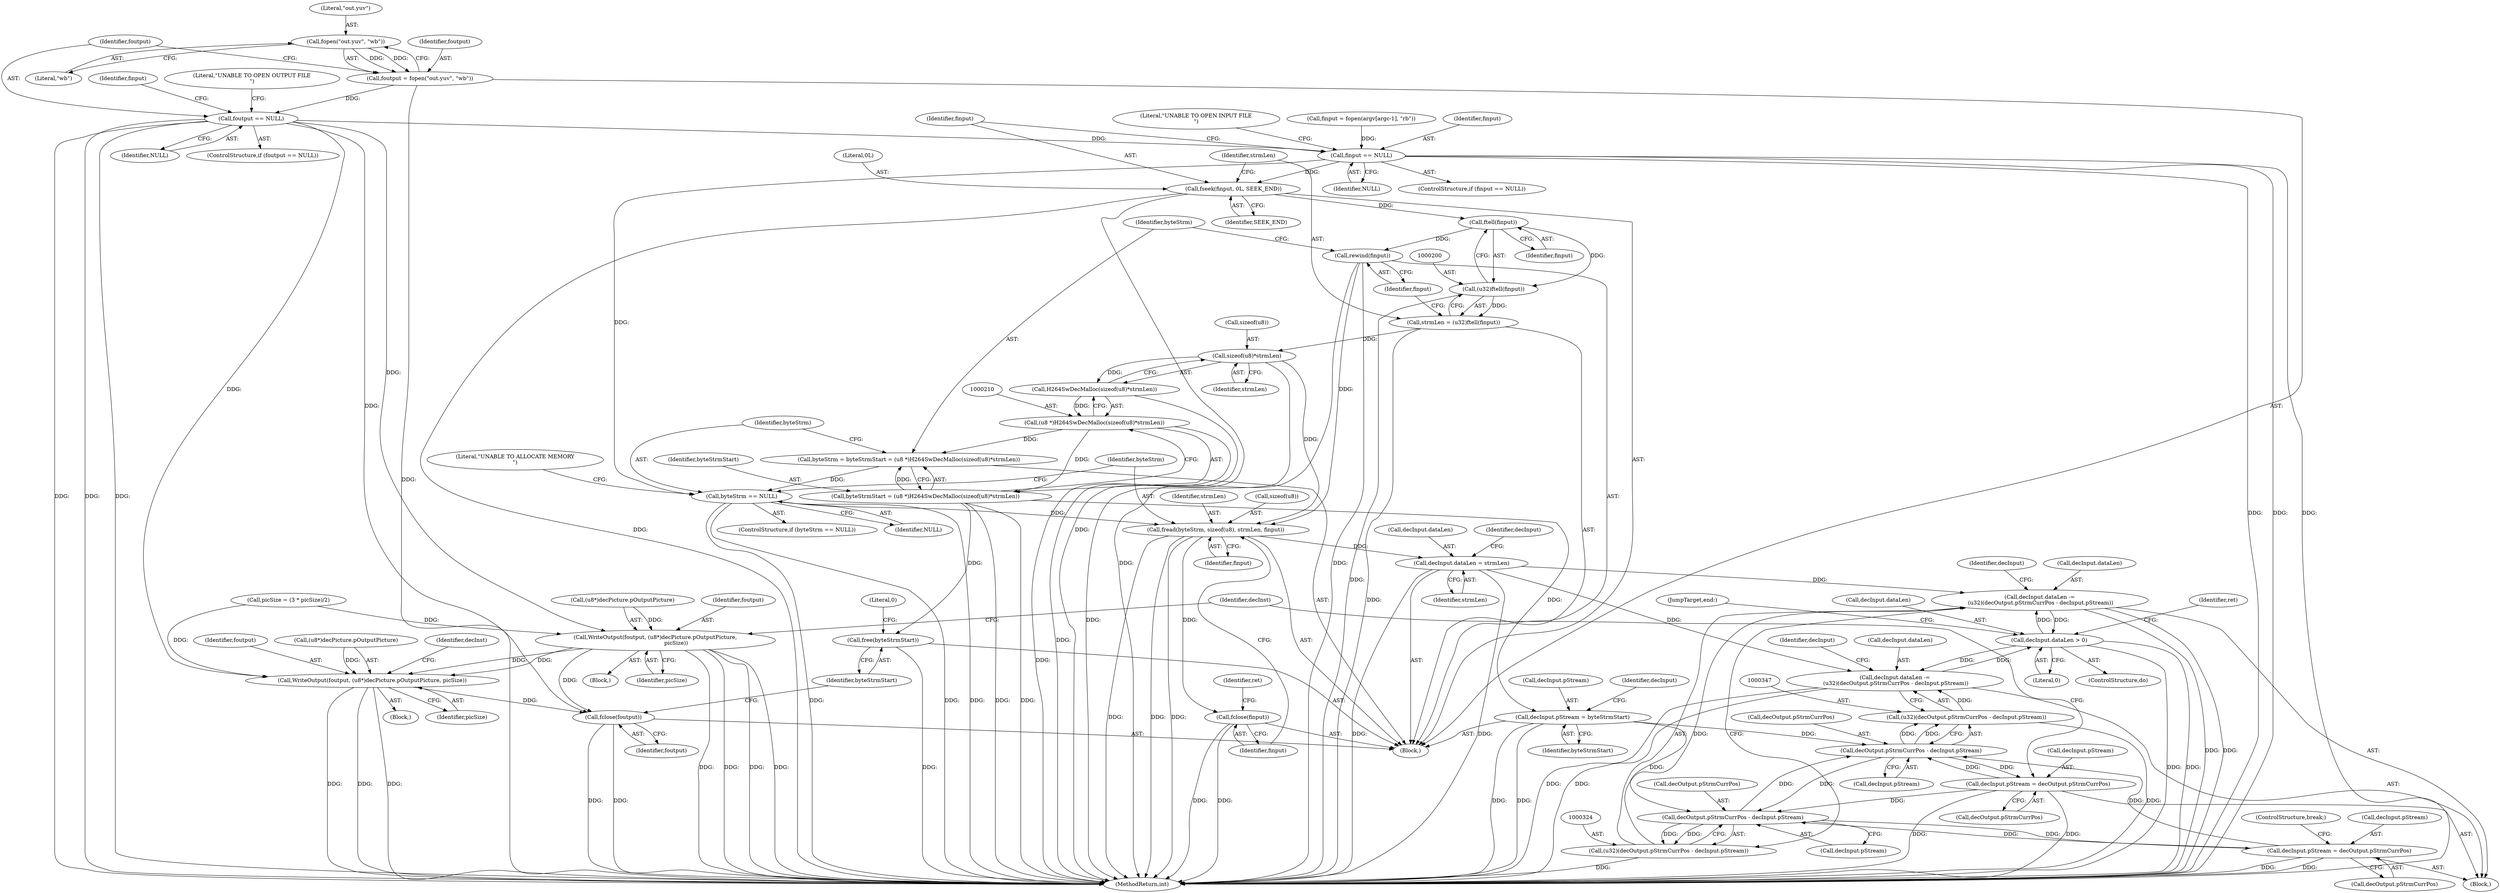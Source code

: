 digraph "0_Android_2b6f22dc64d456471a1dc6df09d515771d1427c8_1@API" {
"1000161" [label="(Call,fopen(\"out.yuv\", \"wb\"))"];
"1000159" [label="(Call,foutput = fopen(\"out.yuv\", \"wb\"))"];
"1000165" [label="(Call,foutput == NULL)"];
"1000184" [label="(Call,finput == NULL)"];
"1000193" [label="(Call,fseek(finput, 0L, SEEK_END))"];
"1000201" [label="(Call,ftell(finput))"];
"1000199" [label="(Call,(u32)ftell(finput))"];
"1000197" [label="(Call,strmLen = (u32)ftell(finput))"];
"1000212" [label="(Call,sizeof(u8)*strmLen)"];
"1000211" [label="(Call,H264SwDecMalloc(sizeof(u8)*strmLen))"];
"1000209" [label="(Call,(u8 *)H264SwDecMalloc(sizeof(u8)*strmLen))"];
"1000205" [label="(Call,byteStrm = byteStrmStart = (u8 *)H264SwDecMalloc(sizeof(u8)*strmLen))"];
"1000217" [label="(Call,byteStrm == NULL)"];
"1000226" [label="(Call,fread(byteStrm, sizeof(u8), strmLen, finput))"];
"1000232" [label="(Call,fclose(finput))"];
"1000255" [label="(Call,decInput.dataLen = strmLen)"];
"1000319" [label="(Call,decInput.dataLen -=\n (u32)(decOutput.pStrmCurrPos - decInput.pStream))"];
"1000406" [label="(Call,decInput.dataLen > 0)"];
"1000342" [label="(Call,decInput.dataLen -=\n (u32)(decOutput.pStrmCurrPos - decInput.pStream))"];
"1000207" [label="(Call,byteStrmStart = (u8 *)H264SwDecMalloc(sizeof(u8)*strmLen))"];
"1000250" [label="(Call,decInput.pStream = byteStrmStart)"];
"1000325" [label="(Call,decOutput.pStrmCurrPos - decInput.pStream)"];
"1000323" [label="(Call,(u32)(decOutput.pStrmCurrPos - decInput.pStream))"];
"1000332" [label="(Call,decInput.pStream = decOutput.pStrmCurrPos)"];
"1000348" [label="(Call,decOutput.pStrmCurrPos - decInput.pStream)"];
"1000346" [label="(Call,(u32)(decOutput.pStrmCurrPos - decInput.pStream))"];
"1000355" [label="(Call,decInput.pStream = decOutput.pStrmCurrPos)"];
"1000449" [label="(Call,free(byteStrmStart))"];
"1000203" [label="(Call,rewind(finput))"];
"1000387" [label="(Call,WriteOutput(foutput, (u8*)decPicture.pOutputPicture,\n                        picSize))"];
"1000437" [label="(Call,WriteOutput(foutput, (u8*)decPicture.pOutputPicture, picSize))"];
"1000447" [label="(Call,fclose(foutput))"];
"1000227" [label="(Identifier,byteStrm)"];
"1000204" [label="(Identifier,finput)"];
"1000438" [label="(Identifier,foutput)"];
"1000388" [label="(Identifier,foutput)"];
"1000226" [label="(Call,fread(byteStrm, sizeof(u8), strmLen, finput))"];
"1000359" [label="(Call,decOutput.pStrmCurrPos)"];
"1000420" [label="(Block,)"];
"1000203" [label="(Call,rewind(finput))"];
"1000406" [label="(Call,decInput.dataLen > 0)"];
"1000166" [label="(Identifier,foutput)"];
"1000257" [label="(Identifier,decInput)"];
"1000357" [label="(Identifier,decInput)"];
"1000250" [label="(Call,decInput.pStream = byteStrmStart)"];
"1000183" [label="(ControlStructure,if (finput == NULL))"];
"1000201" [label="(Call,ftell(finput))"];
"1000213" [label="(Call,sizeof(u8))"];
"1000233" [label="(Identifier,finput)"];
"1000332" [label="(Call,decInput.pStream = decOutput.pStrmCurrPos)"];
"1000175" [label="(Identifier,finput)"];
"1000450" [label="(Identifier,byteStrmStart)"];
"1000132" [label="(Block,)"];
"1000268" [label="(ControlStructure,do)"];
"1000325" [label="(Call,decOutput.pStrmCurrPos - decInput.pStream)"];
"1000355" [label="(Call,decInput.pStream = decOutput.pStrmCurrPos)"];
"1000222" [label="(Literal,\"UNABLE TO ALLOCATE MEMORY\n\")"];
"1000339" [label="(ControlStructure,break;)"];
"1000185" [label="(Identifier,finput)"];
"1000199" [label="(Call,(u32)ftell(finput))"];
"1000165" [label="(Call,foutput == NULL)"];
"1000209" [label="(Call,(u8 *)H264SwDecMalloc(sizeof(u8)*strmLen))"];
"1000194" [label="(Identifier,finput)"];
"1000336" [label="(Call,decOutput.pStrmCurrPos)"];
"1000329" [label="(Call,decInput.pStream)"];
"1000212" [label="(Call,sizeof(u8)*strmLen)"];
"1000333" [label="(Call,decInput.pStream)"];
"1000230" [label="(Identifier,strmLen)"];
"1000159" [label="(Call,foutput = fopen(\"out.yuv\", \"wb\"))"];
"1000198" [label="(Identifier,strmLen)"];
"1000439" [label="(Call,(u8*)decPicture.pOutputPicture)"];
"1000162" [label="(Literal,\"out.yuv\")"];
"1000217" [label="(Call,byteStrm == NULL)"];
"1000415" [label="(Identifier,decInst)"];
"1000410" [label="(Literal,0)"];
"1000259" [label="(Identifier,strmLen)"];
"1000189" [label="(Literal,\"UNABLE TO OPEN INPUT FILE\n\")"];
"1000387" [label="(Call,WriteOutput(foutput, (u8*)decPicture.pOutputPicture,\n                        picSize))"];
"1000235" [label="(Identifier,ret)"];
"1000323" [label="(Call,(u32)(decOutput.pStrmCurrPos - decInput.pStream))"];
"1000326" [label="(Call,decOutput.pStrmCurrPos)"];
"1000352" [label="(Call,decInput.pStream)"];
"1000437" [label="(Call,WriteOutput(foutput, (u8*)decPicture.pOutputPicture, picSize))"];
"1000228" [label="(Call,sizeof(u8))"];
"1000232" [label="(Call,fclose(finput))"];
"1000334" [label="(Identifier,decInput)"];
"1000448" [label="(Identifier,foutput)"];
"1000216" [label="(ControlStructure,if (byteStrm == NULL))"];
"1000444" [label="(Identifier,picSize)"];
"1000161" [label="(Call,fopen(\"out.yuv\", \"wb\"))"];
"1000452" [label="(Literal,0)"];
"1000254" [label="(Identifier,byteStrmStart)"];
"1000186" [label="(Identifier,NULL)"];
"1000184" [label="(Call,finput == NULL)"];
"1000411" [label="(JumpTarget,end:)"];
"1000195" [label="(Literal,0L)"];
"1000342" [label="(Call,decInput.dataLen -=\n (u32)(decOutput.pStrmCurrPos - decInput.pStream))"];
"1000343" [label="(Call,decInput.dataLen)"];
"1000447" [label="(Call,fclose(foutput))"];
"1000211" [label="(Call,H264SwDecMalloc(sizeof(u8)*strmLen))"];
"1000197" [label="(Call,strmLen = (u32)ftell(finput))"];
"1000407" [label="(Call,decInput.dataLen)"];
"1000170" [label="(Literal,\"UNABLE TO OPEN OUTPUT FILE\n\")"];
"1000346" [label="(Call,(u32)(decOutput.pStrmCurrPos - decInput.pStream))"];
"1000196" [label="(Identifier,SEEK_END)"];
"1000271" [label="(Identifier,ret)"];
"1000163" [label="(Literal,\"wb\")"];
"1000349" [label="(Call,decOutput.pStrmCurrPos)"];
"1000304" [label="(Call,picSize = (3 * picSize)/2)"];
"1000365" [label="(Identifier,decInst)"];
"1000394" [label="(Identifier,picSize)"];
"1000193" [label="(Call,fseek(finput, 0L, SEEK_END))"];
"1000449" [label="(Call,free(byteStrmStart))"];
"1000207" [label="(Call,byteStrmStart = (u8 *)H264SwDecMalloc(sizeof(u8)*strmLen))"];
"1000320" [label="(Call,decInput.dataLen)"];
"1000262" [label="(Identifier,decInput)"];
"1000255" [label="(Call,decInput.dataLen = strmLen)"];
"1000280" [label="(Block,)"];
"1000348" [label="(Call,decOutput.pStrmCurrPos - decInput.pStream)"];
"1000218" [label="(Identifier,byteStrm)"];
"1000389" [label="(Call,(u8*)decPicture.pOutputPicture)"];
"1000164" [label="(ControlStructure,if (foutput == NULL))"];
"1000174" [label="(Call,finput = fopen(argv[argc-1], \"rb\"))"];
"1000251" [label="(Call,decInput.pStream)"];
"1000453" [label="(MethodReturn,int)"];
"1000219" [label="(Identifier,NULL)"];
"1000256" [label="(Call,decInput.dataLen)"];
"1000205" [label="(Call,byteStrm = byteStrmStart = (u8 *)H264SwDecMalloc(sizeof(u8)*strmLen))"];
"1000370" [label="(Block,)"];
"1000356" [label="(Call,decInput.pStream)"];
"1000231" [label="(Identifier,finput)"];
"1000215" [label="(Identifier,strmLen)"];
"1000206" [label="(Identifier,byteStrm)"];
"1000319" [label="(Call,decInput.dataLen -=\n (u32)(decOutput.pStrmCurrPos - decInput.pStream))"];
"1000208" [label="(Identifier,byteStrmStart)"];
"1000160" [label="(Identifier,foutput)"];
"1000202" [label="(Identifier,finput)"];
"1000167" [label="(Identifier,NULL)"];
"1000161" -> "1000159"  [label="AST: "];
"1000161" -> "1000163"  [label="CFG: "];
"1000162" -> "1000161"  [label="AST: "];
"1000163" -> "1000161"  [label="AST: "];
"1000159" -> "1000161"  [label="CFG: "];
"1000161" -> "1000159"  [label="DDG: "];
"1000161" -> "1000159"  [label="DDG: "];
"1000159" -> "1000132"  [label="AST: "];
"1000160" -> "1000159"  [label="AST: "];
"1000166" -> "1000159"  [label="CFG: "];
"1000159" -> "1000453"  [label="DDG: "];
"1000159" -> "1000165"  [label="DDG: "];
"1000165" -> "1000164"  [label="AST: "];
"1000165" -> "1000167"  [label="CFG: "];
"1000166" -> "1000165"  [label="AST: "];
"1000167" -> "1000165"  [label="AST: "];
"1000170" -> "1000165"  [label="CFG: "];
"1000175" -> "1000165"  [label="CFG: "];
"1000165" -> "1000453"  [label="DDG: "];
"1000165" -> "1000453"  [label="DDG: "];
"1000165" -> "1000453"  [label="DDG: "];
"1000165" -> "1000184"  [label="DDG: "];
"1000165" -> "1000387"  [label="DDG: "];
"1000165" -> "1000437"  [label="DDG: "];
"1000165" -> "1000447"  [label="DDG: "];
"1000184" -> "1000183"  [label="AST: "];
"1000184" -> "1000186"  [label="CFG: "];
"1000185" -> "1000184"  [label="AST: "];
"1000186" -> "1000184"  [label="AST: "];
"1000189" -> "1000184"  [label="CFG: "];
"1000194" -> "1000184"  [label="CFG: "];
"1000184" -> "1000453"  [label="DDG: "];
"1000184" -> "1000453"  [label="DDG: "];
"1000184" -> "1000453"  [label="DDG: "];
"1000174" -> "1000184"  [label="DDG: "];
"1000184" -> "1000193"  [label="DDG: "];
"1000184" -> "1000217"  [label="DDG: "];
"1000193" -> "1000132"  [label="AST: "];
"1000193" -> "1000196"  [label="CFG: "];
"1000194" -> "1000193"  [label="AST: "];
"1000195" -> "1000193"  [label="AST: "];
"1000196" -> "1000193"  [label="AST: "];
"1000198" -> "1000193"  [label="CFG: "];
"1000193" -> "1000453"  [label="DDG: "];
"1000193" -> "1000453"  [label="DDG: "];
"1000193" -> "1000201"  [label="DDG: "];
"1000201" -> "1000199"  [label="AST: "];
"1000201" -> "1000202"  [label="CFG: "];
"1000202" -> "1000201"  [label="AST: "];
"1000199" -> "1000201"  [label="CFG: "];
"1000201" -> "1000199"  [label="DDG: "];
"1000201" -> "1000203"  [label="DDG: "];
"1000199" -> "1000197"  [label="AST: "];
"1000200" -> "1000199"  [label="AST: "];
"1000197" -> "1000199"  [label="CFG: "];
"1000199" -> "1000453"  [label="DDG: "];
"1000199" -> "1000197"  [label="DDG: "];
"1000197" -> "1000132"  [label="AST: "];
"1000198" -> "1000197"  [label="AST: "];
"1000204" -> "1000197"  [label="CFG: "];
"1000197" -> "1000453"  [label="DDG: "];
"1000197" -> "1000212"  [label="DDG: "];
"1000212" -> "1000211"  [label="AST: "];
"1000212" -> "1000215"  [label="CFG: "];
"1000213" -> "1000212"  [label="AST: "];
"1000215" -> "1000212"  [label="AST: "];
"1000211" -> "1000212"  [label="CFG: "];
"1000212" -> "1000453"  [label="DDG: "];
"1000212" -> "1000211"  [label="DDG: "];
"1000212" -> "1000226"  [label="DDG: "];
"1000211" -> "1000209"  [label="AST: "];
"1000209" -> "1000211"  [label="CFG: "];
"1000211" -> "1000453"  [label="DDG: "];
"1000211" -> "1000209"  [label="DDG: "];
"1000209" -> "1000207"  [label="AST: "];
"1000210" -> "1000209"  [label="AST: "];
"1000207" -> "1000209"  [label="CFG: "];
"1000209" -> "1000453"  [label="DDG: "];
"1000209" -> "1000205"  [label="DDG: "];
"1000209" -> "1000207"  [label="DDG: "];
"1000205" -> "1000132"  [label="AST: "];
"1000205" -> "1000207"  [label="CFG: "];
"1000206" -> "1000205"  [label="AST: "];
"1000207" -> "1000205"  [label="AST: "];
"1000218" -> "1000205"  [label="CFG: "];
"1000207" -> "1000205"  [label="DDG: "];
"1000205" -> "1000217"  [label="DDG: "];
"1000217" -> "1000216"  [label="AST: "];
"1000217" -> "1000219"  [label="CFG: "];
"1000218" -> "1000217"  [label="AST: "];
"1000219" -> "1000217"  [label="AST: "];
"1000222" -> "1000217"  [label="CFG: "];
"1000227" -> "1000217"  [label="CFG: "];
"1000217" -> "1000453"  [label="DDG: "];
"1000217" -> "1000453"  [label="DDG: "];
"1000217" -> "1000453"  [label="DDG: "];
"1000217" -> "1000226"  [label="DDG: "];
"1000226" -> "1000132"  [label="AST: "];
"1000226" -> "1000231"  [label="CFG: "];
"1000227" -> "1000226"  [label="AST: "];
"1000228" -> "1000226"  [label="AST: "];
"1000230" -> "1000226"  [label="AST: "];
"1000231" -> "1000226"  [label="AST: "];
"1000233" -> "1000226"  [label="CFG: "];
"1000226" -> "1000453"  [label="DDG: "];
"1000226" -> "1000453"  [label="DDG: "];
"1000226" -> "1000453"  [label="DDG: "];
"1000203" -> "1000226"  [label="DDG: "];
"1000226" -> "1000232"  [label="DDG: "];
"1000226" -> "1000255"  [label="DDG: "];
"1000232" -> "1000132"  [label="AST: "];
"1000232" -> "1000233"  [label="CFG: "];
"1000233" -> "1000232"  [label="AST: "];
"1000235" -> "1000232"  [label="CFG: "];
"1000232" -> "1000453"  [label="DDG: "];
"1000232" -> "1000453"  [label="DDG: "];
"1000255" -> "1000132"  [label="AST: "];
"1000255" -> "1000259"  [label="CFG: "];
"1000256" -> "1000255"  [label="AST: "];
"1000259" -> "1000255"  [label="AST: "];
"1000262" -> "1000255"  [label="CFG: "];
"1000255" -> "1000453"  [label="DDG: "];
"1000255" -> "1000453"  [label="DDG: "];
"1000255" -> "1000319"  [label="DDG: "];
"1000255" -> "1000342"  [label="DDG: "];
"1000319" -> "1000280"  [label="AST: "];
"1000319" -> "1000323"  [label="CFG: "];
"1000320" -> "1000319"  [label="AST: "];
"1000323" -> "1000319"  [label="AST: "];
"1000334" -> "1000319"  [label="CFG: "];
"1000319" -> "1000453"  [label="DDG: "];
"1000319" -> "1000453"  [label="DDG: "];
"1000323" -> "1000319"  [label="DDG: "];
"1000406" -> "1000319"  [label="DDG: "];
"1000319" -> "1000406"  [label="DDG: "];
"1000406" -> "1000268"  [label="AST: "];
"1000406" -> "1000410"  [label="CFG: "];
"1000407" -> "1000406"  [label="AST: "];
"1000410" -> "1000406"  [label="AST: "];
"1000271" -> "1000406"  [label="CFG: "];
"1000411" -> "1000406"  [label="CFG: "];
"1000406" -> "1000453"  [label="DDG: "];
"1000406" -> "1000453"  [label="DDG: "];
"1000406" -> "1000342"  [label="DDG: "];
"1000342" -> "1000406"  [label="DDG: "];
"1000342" -> "1000280"  [label="AST: "];
"1000342" -> "1000346"  [label="CFG: "];
"1000343" -> "1000342"  [label="AST: "];
"1000346" -> "1000342"  [label="AST: "];
"1000357" -> "1000342"  [label="CFG: "];
"1000342" -> "1000453"  [label="DDG: "];
"1000342" -> "1000453"  [label="DDG: "];
"1000346" -> "1000342"  [label="DDG: "];
"1000208" -> "1000207"  [label="AST: "];
"1000207" -> "1000453"  [label="DDG: "];
"1000207" -> "1000453"  [label="DDG: "];
"1000207" -> "1000250"  [label="DDG: "];
"1000207" -> "1000449"  [label="DDG: "];
"1000250" -> "1000132"  [label="AST: "];
"1000250" -> "1000254"  [label="CFG: "];
"1000251" -> "1000250"  [label="AST: "];
"1000254" -> "1000250"  [label="AST: "];
"1000257" -> "1000250"  [label="CFG: "];
"1000250" -> "1000453"  [label="DDG: "];
"1000250" -> "1000453"  [label="DDG: "];
"1000250" -> "1000325"  [label="DDG: "];
"1000250" -> "1000348"  [label="DDG: "];
"1000325" -> "1000323"  [label="AST: "];
"1000325" -> "1000329"  [label="CFG: "];
"1000326" -> "1000325"  [label="AST: "];
"1000329" -> "1000325"  [label="AST: "];
"1000323" -> "1000325"  [label="CFG: "];
"1000325" -> "1000323"  [label="DDG: "];
"1000325" -> "1000323"  [label="DDG: "];
"1000348" -> "1000325"  [label="DDG: "];
"1000355" -> "1000325"  [label="DDG: "];
"1000332" -> "1000325"  [label="DDG: "];
"1000325" -> "1000332"  [label="DDG: "];
"1000325" -> "1000348"  [label="DDG: "];
"1000324" -> "1000323"  [label="AST: "];
"1000323" -> "1000453"  [label="DDG: "];
"1000332" -> "1000280"  [label="AST: "];
"1000332" -> "1000336"  [label="CFG: "];
"1000333" -> "1000332"  [label="AST: "];
"1000336" -> "1000332"  [label="AST: "];
"1000339" -> "1000332"  [label="CFG: "];
"1000332" -> "1000453"  [label="DDG: "];
"1000332" -> "1000453"  [label="DDG: "];
"1000332" -> "1000348"  [label="DDG: "];
"1000348" -> "1000346"  [label="AST: "];
"1000348" -> "1000352"  [label="CFG: "];
"1000349" -> "1000348"  [label="AST: "];
"1000352" -> "1000348"  [label="AST: "];
"1000346" -> "1000348"  [label="CFG: "];
"1000348" -> "1000346"  [label="DDG: "];
"1000348" -> "1000346"  [label="DDG: "];
"1000355" -> "1000348"  [label="DDG: "];
"1000348" -> "1000355"  [label="DDG: "];
"1000347" -> "1000346"  [label="AST: "];
"1000346" -> "1000453"  [label="DDG: "];
"1000355" -> "1000280"  [label="AST: "];
"1000355" -> "1000359"  [label="CFG: "];
"1000356" -> "1000355"  [label="AST: "];
"1000359" -> "1000355"  [label="AST: "];
"1000365" -> "1000355"  [label="CFG: "];
"1000355" -> "1000453"  [label="DDG: "];
"1000355" -> "1000453"  [label="DDG: "];
"1000449" -> "1000132"  [label="AST: "];
"1000449" -> "1000450"  [label="CFG: "];
"1000450" -> "1000449"  [label="AST: "];
"1000452" -> "1000449"  [label="CFG: "];
"1000449" -> "1000453"  [label="DDG: "];
"1000203" -> "1000132"  [label="AST: "];
"1000203" -> "1000204"  [label="CFG: "];
"1000204" -> "1000203"  [label="AST: "];
"1000206" -> "1000203"  [label="CFG: "];
"1000203" -> "1000453"  [label="DDG: "];
"1000203" -> "1000453"  [label="DDG: "];
"1000387" -> "1000370"  [label="AST: "];
"1000387" -> "1000394"  [label="CFG: "];
"1000388" -> "1000387"  [label="AST: "];
"1000389" -> "1000387"  [label="AST: "];
"1000394" -> "1000387"  [label="AST: "];
"1000365" -> "1000387"  [label="CFG: "];
"1000387" -> "1000453"  [label="DDG: "];
"1000387" -> "1000453"  [label="DDG: "];
"1000387" -> "1000453"  [label="DDG: "];
"1000387" -> "1000453"  [label="DDG: "];
"1000389" -> "1000387"  [label="DDG: "];
"1000304" -> "1000387"  [label="DDG: "];
"1000387" -> "1000437"  [label="DDG: "];
"1000387" -> "1000437"  [label="DDG: "];
"1000387" -> "1000447"  [label="DDG: "];
"1000437" -> "1000420"  [label="AST: "];
"1000437" -> "1000444"  [label="CFG: "];
"1000438" -> "1000437"  [label="AST: "];
"1000439" -> "1000437"  [label="AST: "];
"1000444" -> "1000437"  [label="AST: "];
"1000415" -> "1000437"  [label="CFG: "];
"1000437" -> "1000453"  [label="DDG: "];
"1000437" -> "1000453"  [label="DDG: "];
"1000437" -> "1000453"  [label="DDG: "];
"1000439" -> "1000437"  [label="DDG: "];
"1000304" -> "1000437"  [label="DDG: "];
"1000437" -> "1000447"  [label="DDG: "];
"1000447" -> "1000132"  [label="AST: "];
"1000447" -> "1000448"  [label="CFG: "];
"1000448" -> "1000447"  [label="AST: "];
"1000450" -> "1000447"  [label="CFG: "];
"1000447" -> "1000453"  [label="DDG: "];
"1000447" -> "1000453"  [label="DDG: "];
}
